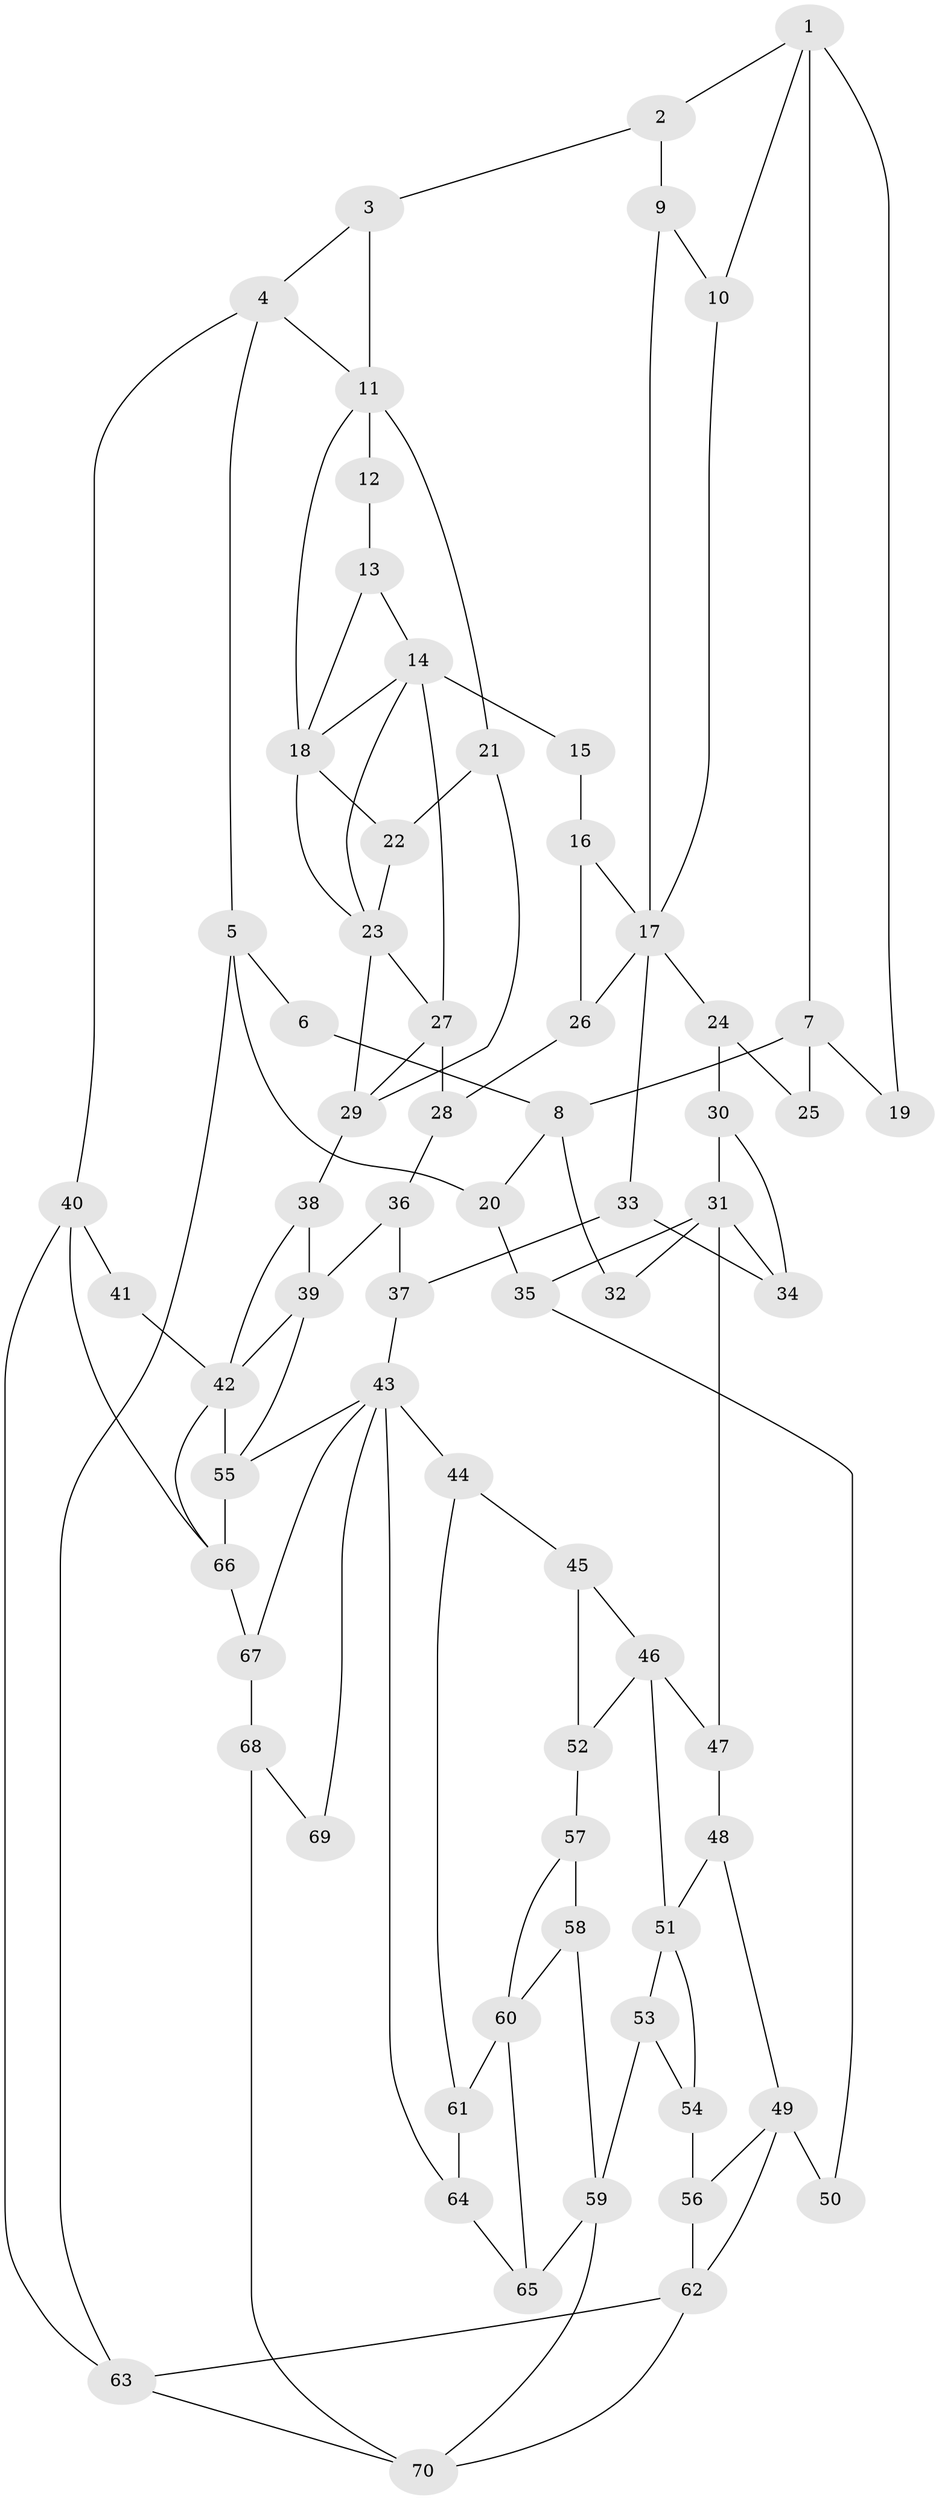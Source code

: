 // original degree distribution, {3: 0.014285714285714285, 4: 0.25, 6: 0.2357142857142857, 5: 0.5}
// Generated by graph-tools (version 1.1) at 2025/38/03/09/25 02:38:50]
// undirected, 70 vertices, 119 edges
graph export_dot {
graph [start="1"]
  node [color=gray90,style=filled];
  1;
  2;
  3;
  4;
  5;
  6;
  7;
  8;
  9;
  10;
  11;
  12;
  13;
  14;
  15;
  16;
  17;
  18;
  19;
  20;
  21;
  22;
  23;
  24;
  25;
  26;
  27;
  28;
  29;
  30;
  31;
  32;
  33;
  34;
  35;
  36;
  37;
  38;
  39;
  40;
  41;
  42;
  43;
  44;
  45;
  46;
  47;
  48;
  49;
  50;
  51;
  52;
  53;
  54;
  55;
  56;
  57;
  58;
  59;
  60;
  61;
  62;
  63;
  64;
  65;
  66;
  67;
  68;
  69;
  70;
  1 -- 2 [weight=1.0];
  1 -- 7 [weight=1.0];
  1 -- 10 [weight=1.0];
  1 -- 19 [weight=2.0];
  2 -- 3 [weight=1.0];
  2 -- 9 [weight=1.0];
  3 -- 4 [weight=1.0];
  3 -- 11 [weight=1.0];
  4 -- 5 [weight=1.0];
  4 -- 11 [weight=1.0];
  4 -- 40 [weight=1.0];
  5 -- 6 [weight=1.0];
  5 -- 20 [weight=1.0];
  5 -- 63 [weight=1.0];
  6 -- 8 [weight=1.0];
  7 -- 8 [weight=2.0];
  7 -- 19 [weight=1.0];
  7 -- 25 [weight=2.0];
  8 -- 20 [weight=1.0];
  8 -- 32 [weight=2.0];
  9 -- 10 [weight=1.0];
  9 -- 17 [weight=1.0];
  10 -- 17 [weight=1.0];
  11 -- 12 [weight=2.0];
  11 -- 18 [weight=1.0];
  11 -- 21 [weight=1.0];
  12 -- 13 [weight=1.0];
  13 -- 14 [weight=1.0];
  13 -- 18 [weight=1.0];
  14 -- 15 [weight=2.0];
  14 -- 18 [weight=1.0];
  14 -- 23 [weight=1.0];
  14 -- 27 [weight=1.0];
  15 -- 16 [weight=1.0];
  16 -- 17 [weight=1.0];
  16 -- 26 [weight=1.0];
  17 -- 24 [weight=1.0];
  17 -- 26 [weight=1.0];
  17 -- 33 [weight=1.0];
  18 -- 22 [weight=2.0];
  18 -- 23 [weight=1.0];
  20 -- 35 [weight=1.0];
  21 -- 22 [weight=1.0];
  21 -- 29 [weight=1.0];
  22 -- 23 [weight=1.0];
  23 -- 27 [weight=1.0];
  23 -- 29 [weight=1.0];
  24 -- 25 [weight=1.0];
  24 -- 30 [weight=1.0];
  26 -- 28 [weight=1.0];
  27 -- 28 [weight=2.0];
  27 -- 29 [weight=1.0];
  28 -- 36 [weight=2.0];
  29 -- 38 [weight=1.0];
  30 -- 31 [weight=1.0];
  30 -- 34 [weight=1.0];
  31 -- 32 [weight=1.0];
  31 -- 34 [weight=1.0];
  31 -- 35 [weight=1.0];
  31 -- 47 [weight=2.0];
  33 -- 34 [weight=1.0];
  33 -- 37 [weight=1.0];
  35 -- 50 [weight=1.0];
  36 -- 37 [weight=1.0];
  36 -- 39 [weight=2.0];
  37 -- 43 [weight=1.0];
  38 -- 39 [weight=1.0];
  38 -- 42 [weight=1.0];
  39 -- 42 [weight=1.0];
  39 -- 55 [weight=1.0];
  40 -- 41 [weight=1.0];
  40 -- 63 [weight=1.0];
  40 -- 66 [weight=1.0];
  41 -- 42 [weight=2.0];
  42 -- 55 [weight=1.0];
  42 -- 66 [weight=1.0];
  43 -- 44 [weight=1.0];
  43 -- 55 [weight=1.0];
  43 -- 64 [weight=1.0];
  43 -- 67 [weight=1.0];
  43 -- 69 [weight=1.0];
  44 -- 45 [weight=1.0];
  44 -- 61 [weight=1.0];
  45 -- 46 [weight=1.0];
  45 -- 52 [weight=1.0];
  46 -- 47 [weight=2.0];
  46 -- 51 [weight=2.0];
  46 -- 52 [weight=1.0];
  47 -- 48 [weight=1.0];
  48 -- 49 [weight=1.0];
  48 -- 51 [weight=1.0];
  49 -- 50 [weight=2.0];
  49 -- 56 [weight=1.0];
  49 -- 62 [weight=2.0];
  51 -- 53 [weight=1.0];
  51 -- 54 [weight=1.0];
  52 -- 57 [weight=1.0];
  53 -- 54 [weight=1.0];
  53 -- 59 [weight=1.0];
  54 -- 56 [weight=1.0];
  55 -- 66 [weight=1.0];
  56 -- 62 [weight=1.0];
  57 -- 58 [weight=1.0];
  57 -- 60 [weight=1.0];
  58 -- 59 [weight=1.0];
  58 -- 60 [weight=1.0];
  59 -- 65 [weight=1.0];
  59 -- 70 [weight=2.0];
  60 -- 61 [weight=1.0];
  60 -- 65 [weight=1.0];
  61 -- 64 [weight=1.0];
  62 -- 63 [weight=1.0];
  62 -- 70 [weight=1.0];
  63 -- 70 [weight=1.0];
  64 -- 65 [weight=1.0];
  66 -- 67 [weight=2.0];
  67 -- 68 [weight=2.0];
  68 -- 69 [weight=2.0];
  68 -- 70 [weight=2.0];
}
